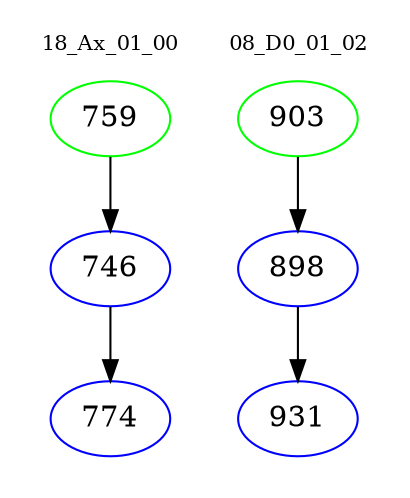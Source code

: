 digraph{
subgraph cluster_0 {
color = white
label = "18_Ax_01_00";
fontsize=10;
T0_759 [label="759", color="green"]
T0_759 -> T0_746 [color="black"]
T0_746 [label="746", color="blue"]
T0_746 -> T0_774 [color="black"]
T0_774 [label="774", color="blue"]
}
subgraph cluster_1 {
color = white
label = "08_D0_01_02";
fontsize=10;
T1_903 [label="903", color="green"]
T1_903 -> T1_898 [color="black"]
T1_898 [label="898", color="blue"]
T1_898 -> T1_931 [color="black"]
T1_931 [label="931", color="blue"]
}
}
